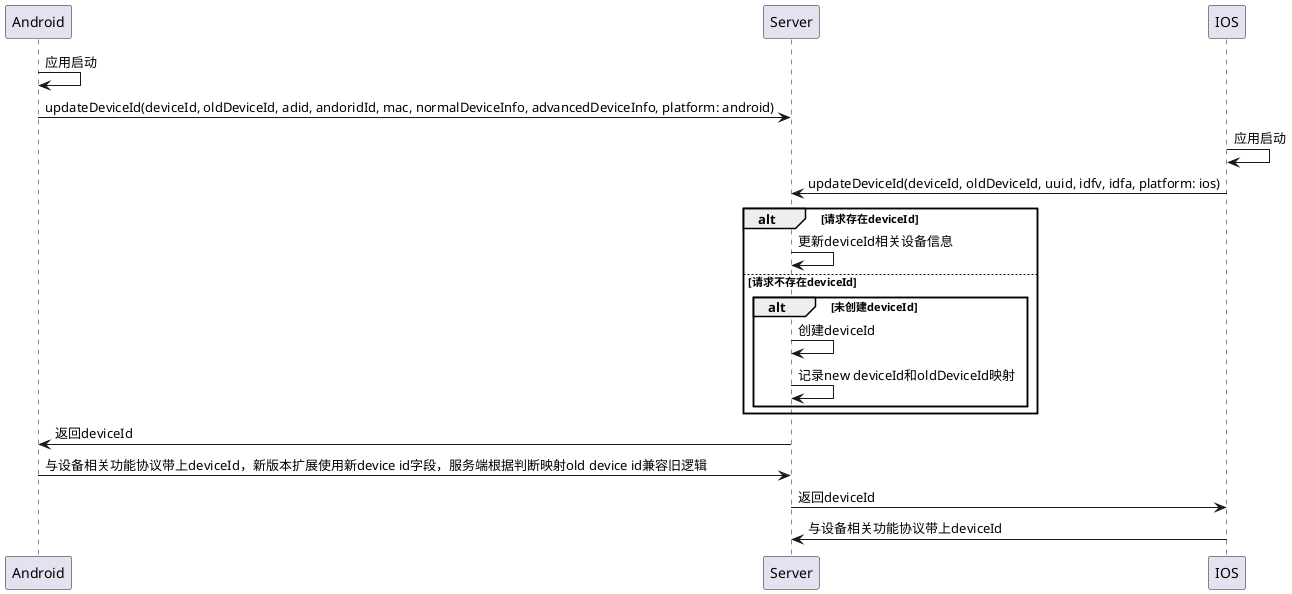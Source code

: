 @startuml device_id_seq

Android -> Android : 应用启动
Android -> Server : updateDeviceId(deviceId, oldDeviceId, adid, andoridId, mac, normalDeviceInfo, advancedDeviceInfo, platform: android)
IOS -> IOS : 应用启动
IOS -> Server : updateDeviceId(deviceId, oldDeviceId, uuid, idfv, idfa, platform: ios)
alt 请求存在deviceId
    Server -> Server : 更新deviceId相关设备信息
else 请求不存在deviceId
    alt 未创建deviceId
        Server -> Server : 创建deviceId
        Server -> Server : 记录new deviceId和oldDeviceId映射
    end
end
Server -> Android : 返回deviceId
Android -> Server : 与设备相关功能协议带上deviceId，新版本扩展使用新device id字段，服务端根据判断映射old device id兼容旧逻辑
Server -> IOS : 返回deviceId
IOS -> Server : 与设备相关功能协议带上deviceId

@enduml